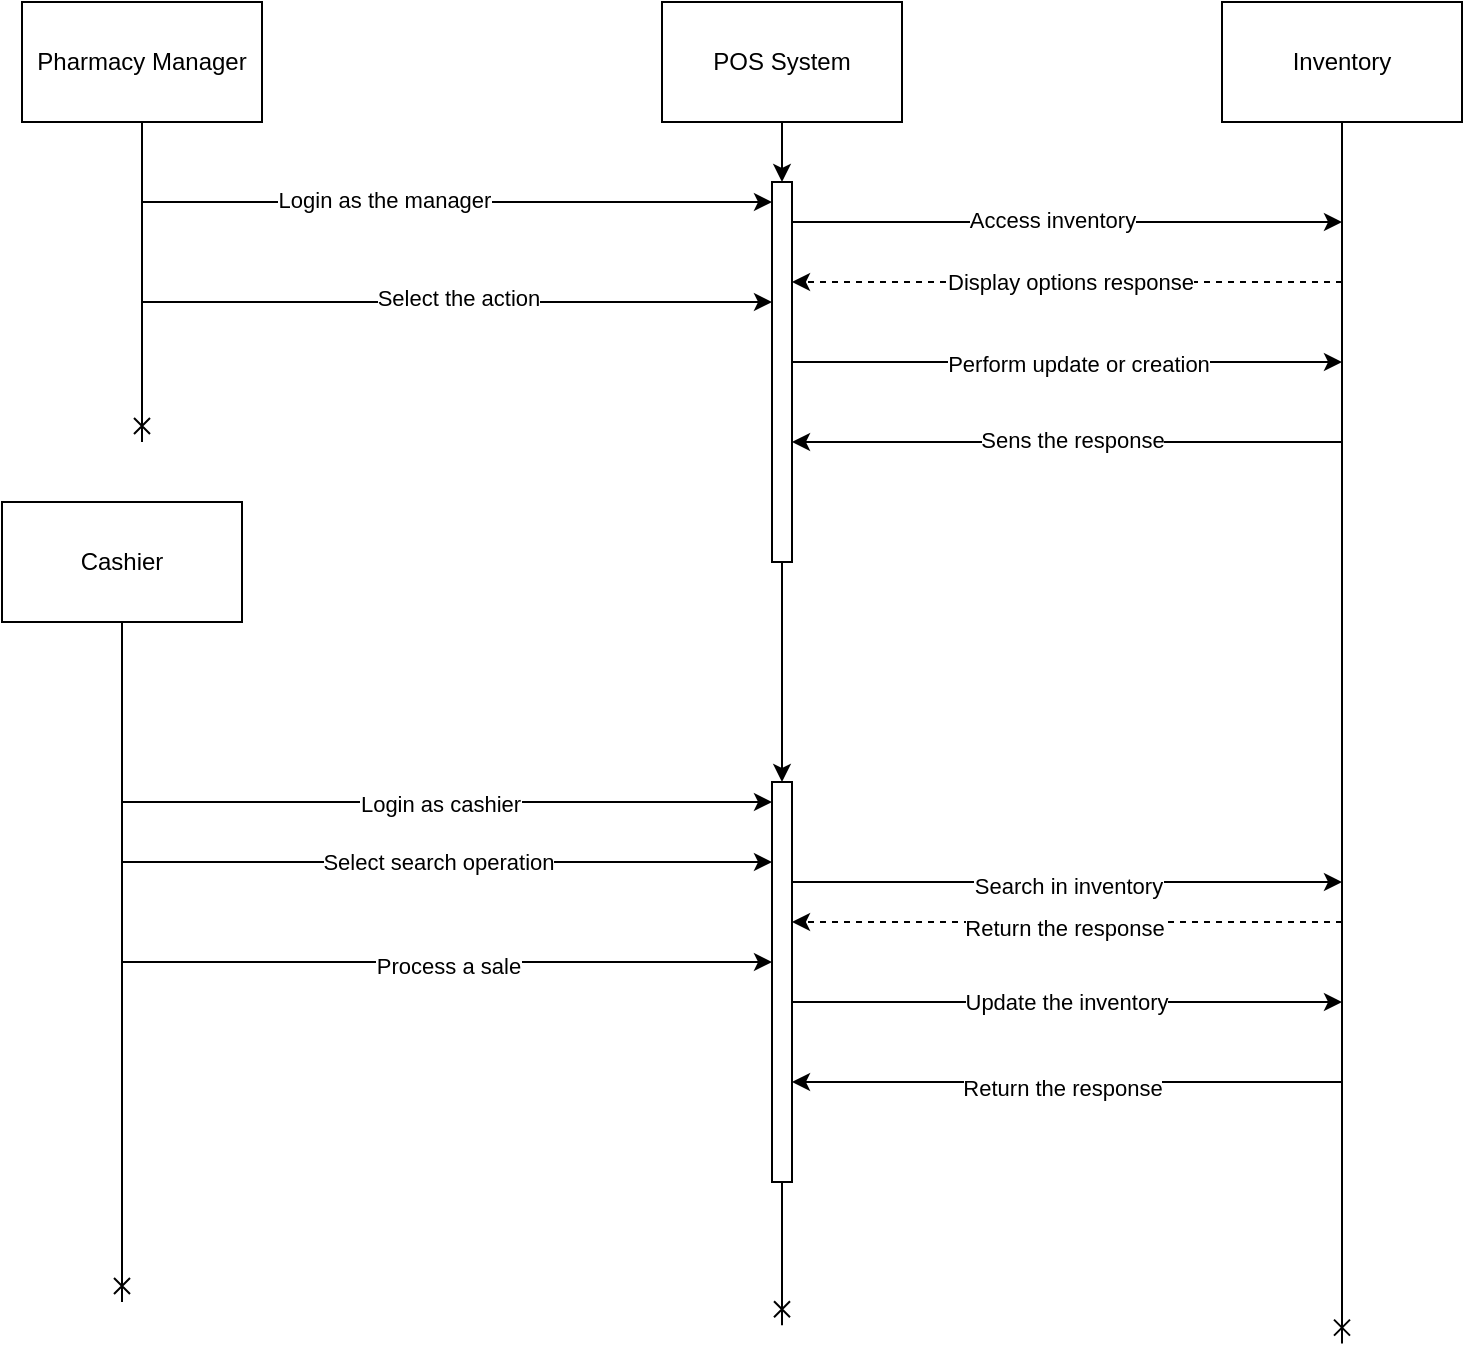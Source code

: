 <mxfile version="24.2.2" type="github">
  <diagram name="Page-1" id="tBEgCQktO8Fiyp8cqtbf">
    <mxGraphModel dx="996" dy="559" grid="1" gridSize="10" guides="1" tooltips="1" connect="1" arrows="1" fold="1" page="1" pageScale="1" pageWidth="850" pageHeight="1100" math="0" shadow="0">
      <root>
        <mxCell id="0" />
        <mxCell id="1" parent="0" />
        <mxCell id="6-sfm3AnqvI6F5LYvgDm-4" style="edgeStyle=orthogonalEdgeStyle;rounded=0;orthogonalLoop=1;jettySize=auto;html=1;endArrow=cross;endFill=0;" edge="1" parent="1" source="6-sfm3AnqvI6F5LYvgDm-1">
          <mxGeometry relative="1" as="geometry">
            <mxPoint x="90" y="240" as="targetPoint" />
          </mxGeometry>
        </mxCell>
        <mxCell id="6-sfm3AnqvI6F5LYvgDm-1" value="Pharmacy Manager" style="rounded=0;whiteSpace=wrap;html=1;" vertex="1" parent="1">
          <mxGeometry x="30" y="20" width="120" height="60" as="geometry" />
        </mxCell>
        <mxCell id="6-sfm3AnqvI6F5LYvgDm-5" style="edgeStyle=orthogonalEdgeStyle;rounded=0;orthogonalLoop=1;jettySize=auto;html=1;endArrow=cross;endFill=0;" edge="1" parent="1" source="6-sfm3AnqvI6F5LYvgDm-24">
          <mxGeometry relative="1" as="geometry">
            <mxPoint x="410" y="681.6" as="targetPoint" />
            <Array as="points">
              <mxPoint x="410" y="436" />
              <mxPoint x="411" y="436" />
            </Array>
          </mxGeometry>
        </mxCell>
        <mxCell id="6-sfm3AnqvI6F5LYvgDm-2" value="POS System" style="rounded=0;whiteSpace=wrap;html=1;" vertex="1" parent="1">
          <mxGeometry x="350" y="20" width="120" height="60" as="geometry" />
        </mxCell>
        <mxCell id="6-sfm3AnqvI6F5LYvgDm-6" style="edgeStyle=orthogonalEdgeStyle;rounded=0;orthogonalLoop=1;jettySize=auto;html=1;endArrow=cross;endFill=0;" edge="1" parent="1" source="6-sfm3AnqvI6F5LYvgDm-3">
          <mxGeometry relative="1" as="geometry">
            <mxPoint x="690" y="690.8" as="targetPoint" />
          </mxGeometry>
        </mxCell>
        <mxCell id="6-sfm3AnqvI6F5LYvgDm-3" value="Inventory" style="rounded=0;whiteSpace=wrap;html=1;" vertex="1" parent="1">
          <mxGeometry x="630" y="20" width="120" height="60" as="geometry" />
        </mxCell>
        <mxCell id="6-sfm3AnqvI6F5LYvgDm-7" value="" style="endArrow=classic;html=1;rounded=0;" edge="1" parent="1" target="6-sfm3AnqvI6F5LYvgDm-10">
          <mxGeometry width="50" height="50" relative="1" as="geometry">
            <mxPoint x="90" y="120" as="sourcePoint" />
            <mxPoint x="680" y="120" as="targetPoint" />
          </mxGeometry>
        </mxCell>
        <mxCell id="6-sfm3AnqvI6F5LYvgDm-8" value="Login as the manager" style="edgeLabel;html=1;align=center;verticalAlign=middle;resizable=0;points=[];" vertex="1" connectable="0" parent="6-sfm3AnqvI6F5LYvgDm-7">
          <mxGeometry x="-0.058" y="1" relative="1" as="geometry">
            <mxPoint x="-28" as="offset" />
          </mxGeometry>
        </mxCell>
        <mxCell id="6-sfm3AnqvI6F5LYvgDm-11" value="" style="edgeStyle=orthogonalEdgeStyle;rounded=0;orthogonalLoop=1;jettySize=auto;html=1;" edge="1" parent="1" source="6-sfm3AnqvI6F5LYvgDm-2" target="6-sfm3AnqvI6F5LYvgDm-10">
          <mxGeometry relative="1" as="geometry">
            <mxPoint x="410" y="681.6" as="targetPoint" />
            <mxPoint x="410" y="80" as="sourcePoint" />
            <Array as="points">
              <mxPoint x="410" y="140" />
              <mxPoint x="410" y="140" />
            </Array>
          </mxGeometry>
        </mxCell>
        <mxCell id="6-sfm3AnqvI6F5LYvgDm-10" value="" style="html=1;points=[[0,0,0,0,5],[0,1,0,0,-5],[1,0,0,0,5],[1,1,0,0,-5]];perimeter=orthogonalPerimeter;outlineConnect=0;targetShapes=umlLifeline;portConstraint=eastwest;newEdgeStyle={&quot;curved&quot;:0,&quot;rounded&quot;:0};" vertex="1" parent="1">
          <mxGeometry x="405" y="110" width="10" height="190" as="geometry" />
        </mxCell>
        <mxCell id="6-sfm3AnqvI6F5LYvgDm-12" value="" style="endArrow=classic;html=1;rounded=0;" edge="1" parent="1" source="6-sfm3AnqvI6F5LYvgDm-10">
          <mxGeometry width="50" height="50" relative="1" as="geometry">
            <mxPoint x="400" y="250" as="sourcePoint" />
            <mxPoint x="690" y="130" as="targetPoint" />
          </mxGeometry>
        </mxCell>
        <mxCell id="6-sfm3AnqvI6F5LYvgDm-13" value="Access inventory" style="edgeLabel;html=1;align=center;verticalAlign=middle;resizable=0;points=[];" vertex="1" connectable="0" parent="6-sfm3AnqvI6F5LYvgDm-12">
          <mxGeometry x="-0.056" y="1" relative="1" as="geometry">
            <mxPoint as="offset" />
          </mxGeometry>
        </mxCell>
        <mxCell id="6-sfm3AnqvI6F5LYvgDm-14" value="" style="endArrow=classic;html=1;rounded=0;dashed=1;" edge="1" parent="1" target="6-sfm3AnqvI6F5LYvgDm-10">
          <mxGeometry width="50" height="50" relative="1" as="geometry">
            <mxPoint x="690" y="160" as="sourcePoint" />
            <mxPoint x="450" y="200" as="targetPoint" />
          </mxGeometry>
        </mxCell>
        <mxCell id="6-sfm3AnqvI6F5LYvgDm-15" value="Display options response" style="edgeLabel;html=1;align=center;verticalAlign=middle;resizable=0;points=[];" vertex="1" connectable="0" parent="6-sfm3AnqvI6F5LYvgDm-14">
          <mxGeometry x="-0.009" relative="1" as="geometry">
            <mxPoint as="offset" />
          </mxGeometry>
        </mxCell>
        <mxCell id="6-sfm3AnqvI6F5LYvgDm-16" value="" style="endArrow=classic;html=1;rounded=0;" edge="1" parent="1" target="6-sfm3AnqvI6F5LYvgDm-10">
          <mxGeometry width="50" height="50" relative="1" as="geometry">
            <mxPoint x="90" y="170" as="sourcePoint" />
            <mxPoint x="450" y="200" as="targetPoint" />
          </mxGeometry>
        </mxCell>
        <mxCell id="6-sfm3AnqvI6F5LYvgDm-17" value="Select the action" style="edgeLabel;html=1;align=center;verticalAlign=middle;resizable=0;points=[];" vertex="1" connectable="0" parent="6-sfm3AnqvI6F5LYvgDm-16">
          <mxGeometry x="0.002" y="2" relative="1" as="geometry">
            <mxPoint as="offset" />
          </mxGeometry>
        </mxCell>
        <mxCell id="6-sfm3AnqvI6F5LYvgDm-18" value="" style="endArrow=classic;html=1;rounded=0;" edge="1" parent="1" source="6-sfm3AnqvI6F5LYvgDm-10">
          <mxGeometry width="50" height="50" relative="1" as="geometry">
            <mxPoint x="420" y="200" as="sourcePoint" />
            <mxPoint x="690" y="200" as="targetPoint" />
          </mxGeometry>
        </mxCell>
        <mxCell id="6-sfm3AnqvI6F5LYvgDm-19" value="Perform update or creation" style="edgeLabel;html=1;align=center;verticalAlign=middle;resizable=0;points=[];" vertex="1" connectable="0" parent="6-sfm3AnqvI6F5LYvgDm-18">
          <mxGeometry x="0.036" y="-1" relative="1" as="geometry">
            <mxPoint as="offset" />
          </mxGeometry>
        </mxCell>
        <mxCell id="6-sfm3AnqvI6F5LYvgDm-20" value="" style="endArrow=classic;html=1;rounded=0;" edge="1" parent="1" target="6-sfm3AnqvI6F5LYvgDm-10">
          <mxGeometry width="50" height="50" relative="1" as="geometry">
            <mxPoint x="690" y="240" as="sourcePoint" />
            <mxPoint x="450" y="200" as="targetPoint" />
          </mxGeometry>
        </mxCell>
        <mxCell id="6-sfm3AnqvI6F5LYvgDm-21" value="Sens the response" style="edgeLabel;html=1;align=center;verticalAlign=middle;resizable=0;points=[];" vertex="1" connectable="0" parent="6-sfm3AnqvI6F5LYvgDm-20">
          <mxGeometry x="-0.017" y="-1" relative="1" as="geometry">
            <mxPoint as="offset" />
          </mxGeometry>
        </mxCell>
        <mxCell id="6-sfm3AnqvI6F5LYvgDm-23" style="edgeStyle=orthogonalEdgeStyle;rounded=0;orthogonalLoop=1;jettySize=auto;html=1;endArrow=cross;endFill=0;" edge="1" parent="1" source="6-sfm3AnqvI6F5LYvgDm-22">
          <mxGeometry relative="1" as="geometry">
            <mxPoint x="80" y="670" as="targetPoint" />
          </mxGeometry>
        </mxCell>
        <mxCell id="6-sfm3AnqvI6F5LYvgDm-22" value="Cashier" style="rounded=0;whiteSpace=wrap;html=1;" vertex="1" parent="1">
          <mxGeometry x="20" y="270" width="120" height="60" as="geometry" />
        </mxCell>
        <mxCell id="6-sfm3AnqvI6F5LYvgDm-25" value="" style="edgeStyle=orthogonalEdgeStyle;rounded=0;orthogonalLoop=1;jettySize=auto;html=1;" edge="1" parent="1" source="6-sfm3AnqvI6F5LYvgDm-10" target="6-sfm3AnqvI6F5LYvgDm-24">
          <mxGeometry relative="1" as="geometry">
            <mxPoint x="410" y="681.6" as="targetPoint" />
            <mxPoint x="410" y="300" as="sourcePoint" />
            <Array as="points">
              <mxPoint x="410" y="410" />
              <mxPoint x="410" y="410" />
            </Array>
          </mxGeometry>
        </mxCell>
        <mxCell id="6-sfm3AnqvI6F5LYvgDm-24" value="" style="html=1;points=[[0,0,0,0,5],[0,1,0,0,-5],[1,0,0,0,5],[1,1,0,0,-5]];perimeter=orthogonalPerimeter;outlineConnect=0;targetShapes=umlLifeline;portConstraint=eastwest;newEdgeStyle={&quot;curved&quot;:0,&quot;rounded&quot;:0};" vertex="1" parent="1">
          <mxGeometry x="405" y="410" width="10" height="200" as="geometry" />
        </mxCell>
        <mxCell id="6-sfm3AnqvI6F5LYvgDm-26" value="" style="endArrow=classic;html=1;rounded=0;" edge="1" parent="1">
          <mxGeometry width="50" height="50" relative="1" as="geometry">
            <mxPoint x="80" y="420" as="sourcePoint" />
            <mxPoint x="405" y="420" as="targetPoint" />
            <Array as="points">
              <mxPoint x="330" y="420" />
            </Array>
          </mxGeometry>
        </mxCell>
        <mxCell id="6-sfm3AnqvI6F5LYvgDm-27" value="Login as cashier" style="edgeLabel;html=1;align=center;verticalAlign=middle;resizable=0;points=[];" vertex="1" connectable="0" parent="6-sfm3AnqvI6F5LYvgDm-26">
          <mxGeometry x="-0.023" y="-1" relative="1" as="geometry">
            <mxPoint as="offset" />
          </mxGeometry>
        </mxCell>
        <mxCell id="6-sfm3AnqvI6F5LYvgDm-28" value="" style="endArrow=classic;html=1;rounded=0;" edge="1" parent="1">
          <mxGeometry width="50" height="50" relative="1" as="geometry">
            <mxPoint x="415" y="460" as="sourcePoint" />
            <mxPoint x="690" y="460" as="targetPoint" />
            <Array as="points">
              <mxPoint x="640" y="460" />
            </Array>
          </mxGeometry>
        </mxCell>
        <mxCell id="6-sfm3AnqvI6F5LYvgDm-29" value="Search in inventory" style="edgeLabel;html=1;align=center;verticalAlign=middle;resizable=0;points=[];" vertex="1" connectable="0" parent="6-sfm3AnqvI6F5LYvgDm-28">
          <mxGeometry x="0.002" y="-2" relative="1" as="geometry">
            <mxPoint as="offset" />
          </mxGeometry>
        </mxCell>
        <mxCell id="6-sfm3AnqvI6F5LYvgDm-30" value="" style="endArrow=classic;html=1;rounded=0;dashed=1;" edge="1" parent="1">
          <mxGeometry width="50" height="50" relative="1" as="geometry">
            <mxPoint x="690" y="480" as="sourcePoint" />
            <mxPoint x="415" y="480" as="targetPoint" />
          </mxGeometry>
        </mxCell>
        <mxCell id="6-sfm3AnqvI6F5LYvgDm-31" value="Return the response" style="edgeLabel;html=1;align=center;verticalAlign=middle;resizable=0;points=[];" vertex="1" connectable="0" parent="6-sfm3AnqvI6F5LYvgDm-30">
          <mxGeometry x="0.012" y="3" relative="1" as="geometry">
            <mxPoint as="offset" />
          </mxGeometry>
        </mxCell>
        <mxCell id="6-sfm3AnqvI6F5LYvgDm-32" value="" style="endArrow=classic;html=1;rounded=0;" edge="1" parent="1" source="6-sfm3AnqvI6F5LYvgDm-24">
          <mxGeometry width="50" height="50" relative="1" as="geometry">
            <mxPoint x="400" y="550" as="sourcePoint" />
            <mxPoint x="690" y="520" as="targetPoint" />
            <Array as="points" />
          </mxGeometry>
        </mxCell>
        <mxCell id="6-sfm3AnqvI6F5LYvgDm-37" value="Update the inventory" style="edgeLabel;html=1;align=center;verticalAlign=middle;resizable=0;points=[];" vertex="1" connectable="0" parent="6-sfm3AnqvI6F5LYvgDm-32">
          <mxGeometry x="-0.005" relative="1" as="geometry">
            <mxPoint as="offset" />
          </mxGeometry>
        </mxCell>
        <mxCell id="6-sfm3AnqvI6F5LYvgDm-33" value="" style="endArrow=classic;html=1;rounded=0;" edge="1" parent="1" target="6-sfm3AnqvI6F5LYvgDm-24">
          <mxGeometry width="50" height="50" relative="1" as="geometry">
            <mxPoint x="80" y="450" as="sourcePoint" />
            <mxPoint x="450" y="500" as="targetPoint" />
          </mxGeometry>
        </mxCell>
        <mxCell id="6-sfm3AnqvI6F5LYvgDm-34" value="Select search operation" style="edgeLabel;html=1;align=center;verticalAlign=middle;resizable=0;points=[];" vertex="1" connectable="0" parent="6-sfm3AnqvI6F5LYvgDm-33">
          <mxGeometry x="-0.029" relative="1" as="geometry">
            <mxPoint as="offset" />
          </mxGeometry>
        </mxCell>
        <mxCell id="6-sfm3AnqvI6F5LYvgDm-35" value="" style="endArrow=classic;html=1;rounded=0;" edge="1" parent="1" target="6-sfm3AnqvI6F5LYvgDm-24">
          <mxGeometry width="50" height="50" relative="1" as="geometry">
            <mxPoint x="80" y="500" as="sourcePoint" />
            <mxPoint x="450" y="500" as="targetPoint" />
          </mxGeometry>
        </mxCell>
        <mxCell id="6-sfm3AnqvI6F5LYvgDm-36" value="Process a sale" style="edgeLabel;html=1;align=center;verticalAlign=middle;resizable=0;points=[];" vertex="1" connectable="0" parent="6-sfm3AnqvI6F5LYvgDm-35">
          <mxGeometry x="0.002" y="-2" relative="1" as="geometry">
            <mxPoint as="offset" />
          </mxGeometry>
        </mxCell>
        <mxCell id="6-sfm3AnqvI6F5LYvgDm-38" value="" style="endArrow=classic;html=1;rounded=0;" edge="1" parent="1" target="6-sfm3AnqvI6F5LYvgDm-24">
          <mxGeometry width="50" height="50" relative="1" as="geometry">
            <mxPoint x="690" y="560" as="sourcePoint" />
            <mxPoint x="450" y="500" as="targetPoint" />
          </mxGeometry>
        </mxCell>
        <mxCell id="6-sfm3AnqvI6F5LYvgDm-39" value="Return the response" style="edgeLabel;html=1;align=center;verticalAlign=middle;resizable=0;points=[];" vertex="1" connectable="0" parent="6-sfm3AnqvI6F5LYvgDm-38">
          <mxGeometry x="0.02" y="3" relative="1" as="geometry">
            <mxPoint as="offset" />
          </mxGeometry>
        </mxCell>
      </root>
    </mxGraphModel>
  </diagram>
</mxfile>
